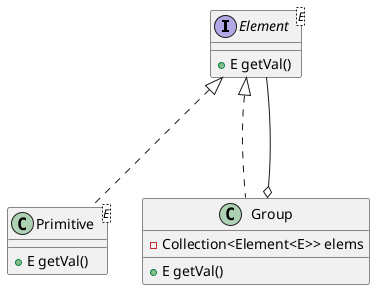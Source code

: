 @startuml

interface Element<E> {
        + E getVal()
}

class Primitive<E> {
        + E getVal()
}

class Group  {
        - Collection<Element<E>> elems
        + E getVal()
}

Group      o-- Element
Group     ..up.|> Element
Primitive ..up.|> Element

@enduml
